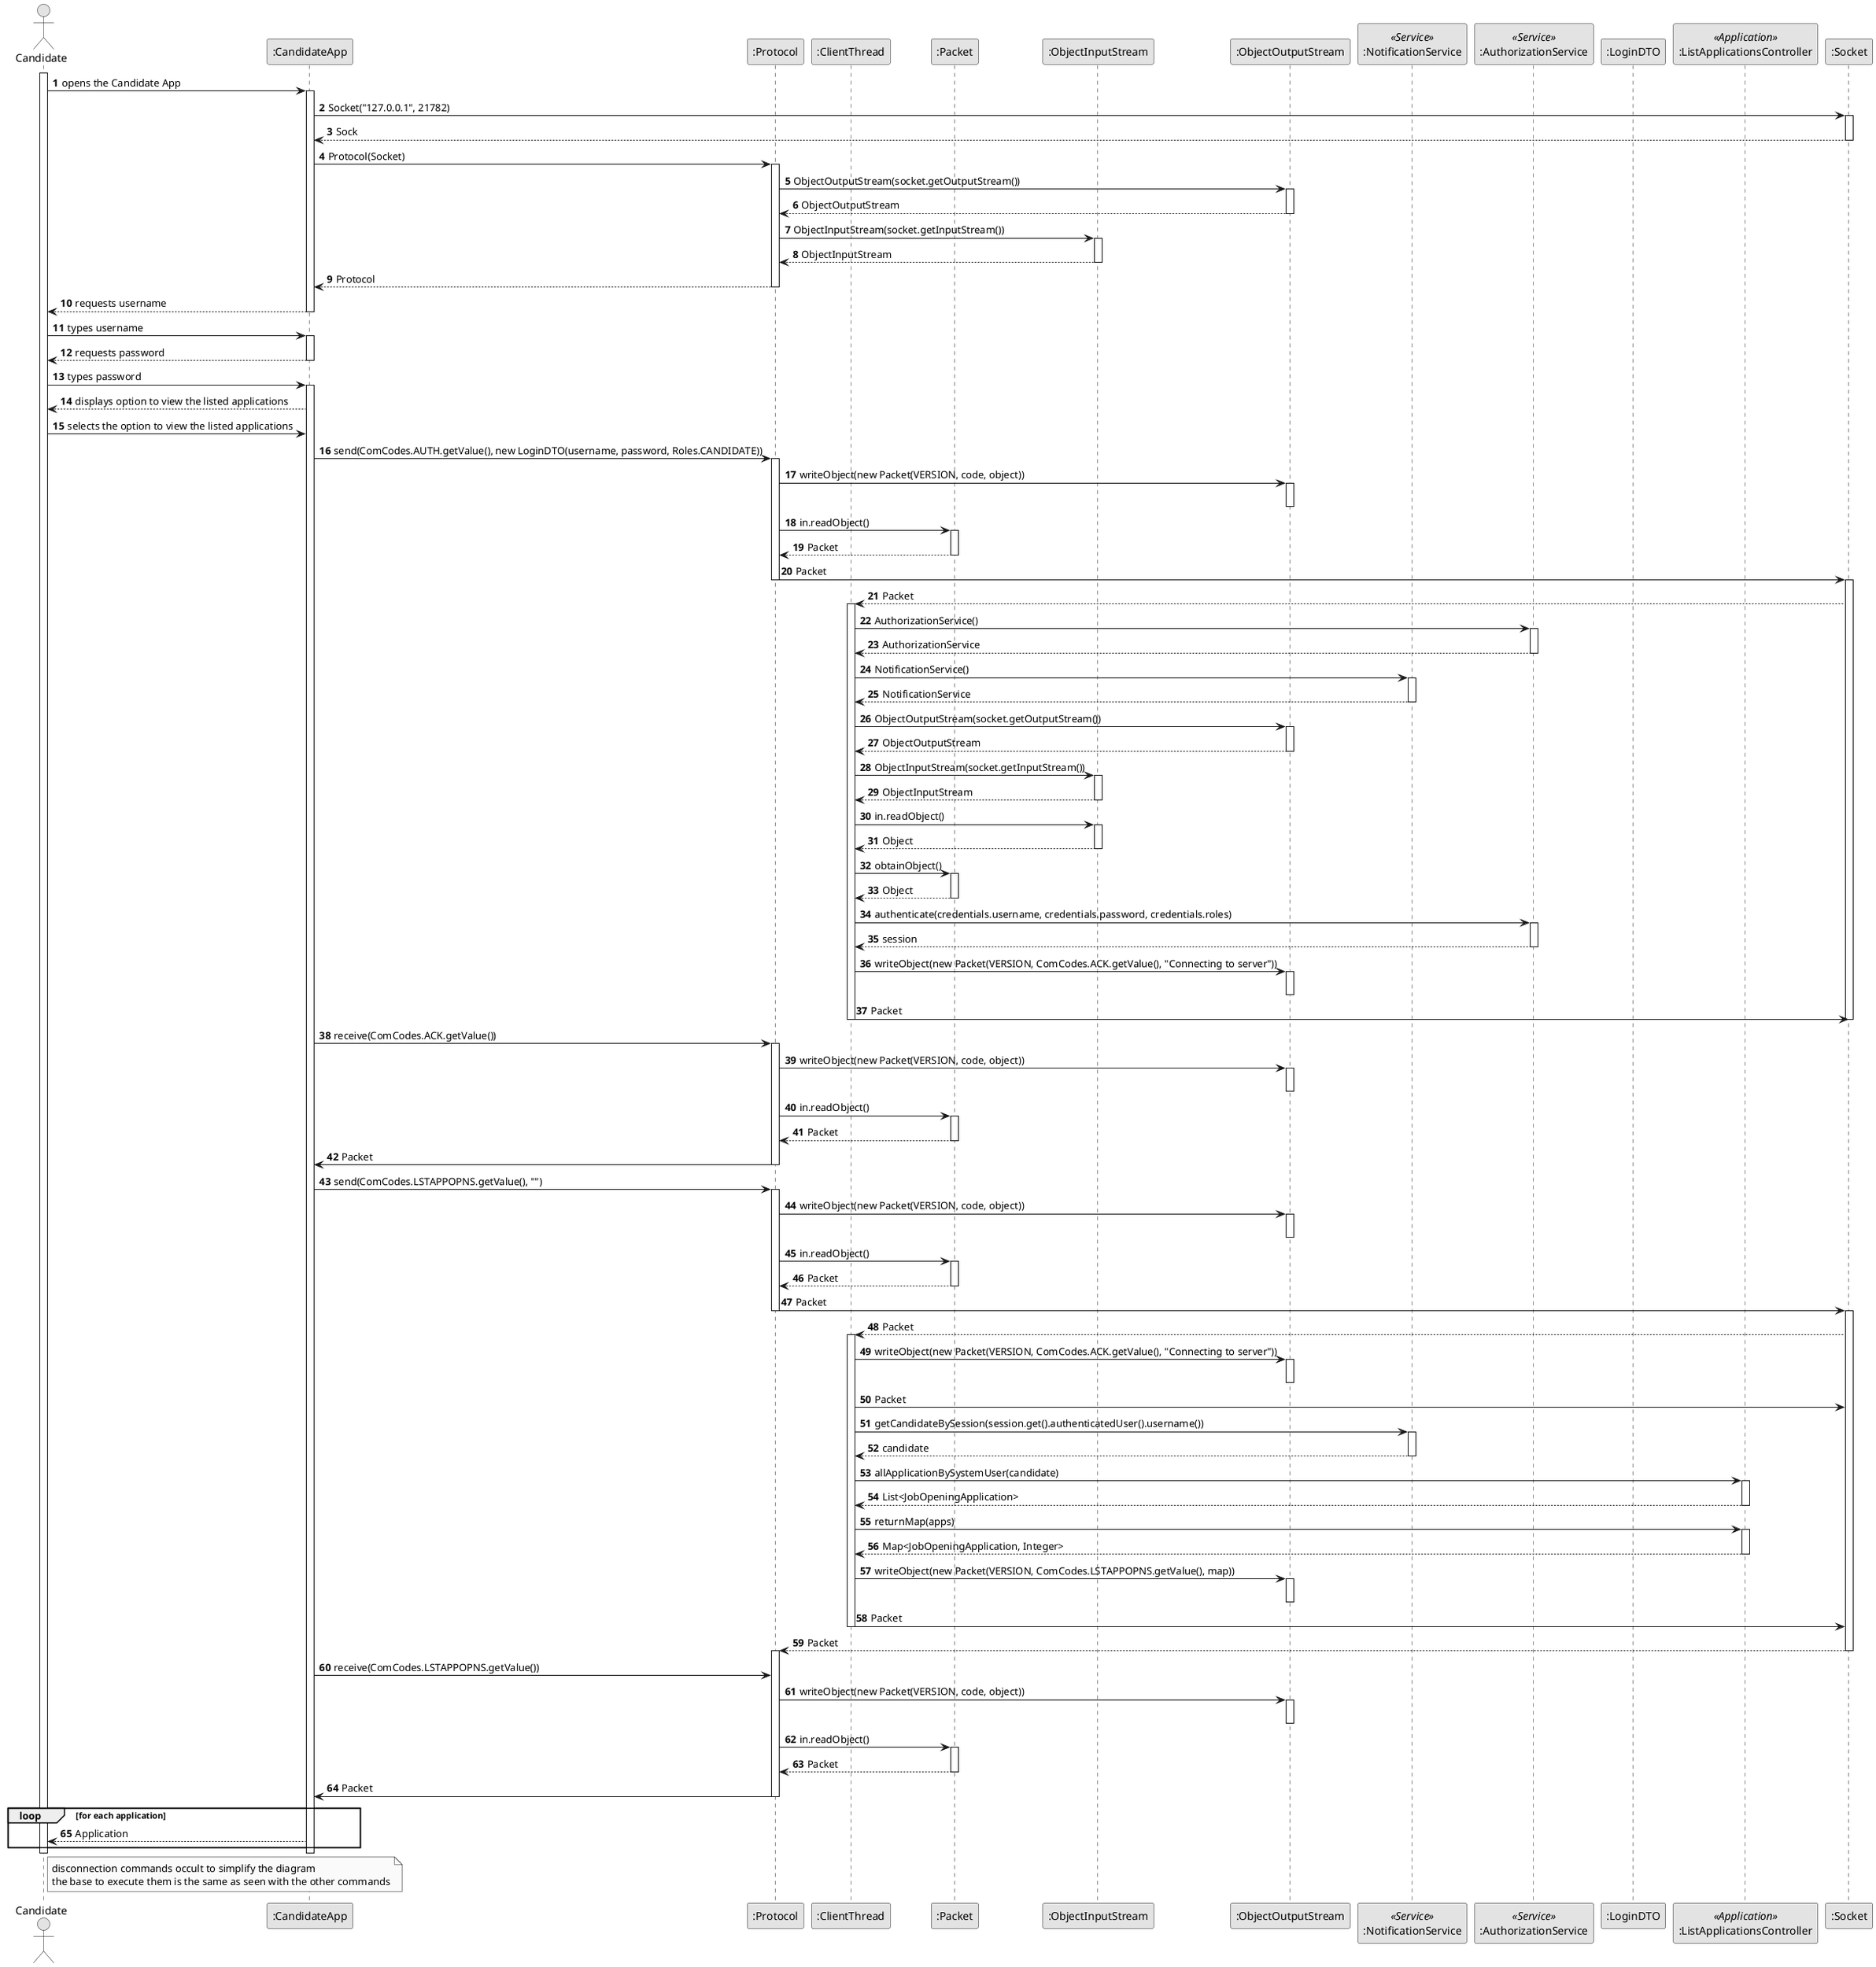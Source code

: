 @startuml
'https://plantuml.com/use-case-diagram
skinparam monochrome true
skinparam packageStyle rectangle
skinparam shadowing false
autonumber

actor "Candidate" as Can
participant ":CandidateApp" as CA
participant ":Protocol" as Pro
participant ":ClientThread" as CT
participant ":Packet" as Pkt
participant ":ObjectInputStream" as OIS
participant ":ObjectOutputStream" as OOS
participant ":NotificationService" as nSvc <<Service>>
participant ":AuthorizationService" as Auth <<Service>>
participant ":LoginDTO" as LDTO
participant ":ListApplicationsController" as LAC <<Application>>
participant ":Socket" as Sock

activate Can
Can -> CA: opens the Candidate App
activate CA
CA -> Sock: Socket("127.0.0.1", 21782)
activate Sock
Sock --> CA: Sock
deactivate Sock
CA -> Pro: Protocol(Socket)
activate Pro
Pro -> OOS: ObjectOutputStream(socket.getOutputStream())
activate OOS
OOS --> Pro: ObjectOutputStream
deactivate OOS
Pro -> OIS: ObjectInputStream(socket.getInputStream())
activate OIS
OIS --> Pro: ObjectInputStream
deactivate OIS
Pro --> CA: Protocol
deactivate Pro
CA --> Can: requests username
deactivate CA
Can -> CA: types username
activate CA
CA --> Can: requests password
deactivate CA
Can -> CA: types password

activate CA


CA --> Can: displays option to view the listed applications

Can -> CA: selects the option to view the listed applications



CA -> Pro:send(ComCodes.AUTH.getValue(), new LoginDTO(username, password, Roles.CANDIDATE))
activate Pro
Pro -> OOS: writeObject(new Packet(VERSION, code, object))
activate OOS
deactivate OOS
Pro -> Pkt: in.readObject()
activate Pkt
Pkt --> Pro: Packet
deactivate Pkt
Pro -> Sock: Packet
deactivate Pro
activate Sock
Sock --> CT: Packet
activate CT
CT -> Auth: AuthorizationService()
activate Auth
Auth --> CT: AuthorizationService
deactivate Auth
CT -> nSvc: NotificationService()
activate nSvc
nSvc --> CT: NotificationService
deactivate nSvc
CT -> OOS: ObjectOutputStream(socket.getOutputStream())
activate OOS
OOS --> CT: ObjectOutputStream
deactivate OOS
CT -> OIS: ObjectInputStream(socket.getInputStream())
activate OIS
OIS --> CT: ObjectInputStream
deactivate OIS
CT -> OIS: in.readObject()
activate OIS
OIS --> CT: Object
deactivate OIS
CT -> Pkt: obtainObject()
activate Pkt
Pkt --> CT: Object
deactivate Pkt
CT -> Auth: authenticate(credentials.username, credentials.password, credentials.roles)
activate Auth
Auth --> CT: session
deactivate Auth
CT -> OOS: writeObject(new Packet(VERSION, ComCodes.ACK.getValue(), "Connecting to server"))
activate OOS
deactivate OOS
CT -> Sock: Packet
deactivate CT
deactivate Sock
CA -> Pro: receive(ComCodes.ACK.getValue())
activate Pro
Pro -> OOS: writeObject(new Packet(VERSION, code, object))
activate OOS
deactivate OOS
Pro -> Pkt: in.readObject()
activate Pkt
Pkt --> Pro: Packet
deactivate Pkt
Pro -> CA: Packet
deactivate Pro
CA -> Pro: send(ComCodes.LSTAPPOPNS.getValue(), "")
activate Pro
Pro -> OOS: writeObject(new Packet(VERSION, code, object))
activate OOS
deactivate OOS
Pro -> Pkt: in.readObject()
activate Pkt
Pkt --> Pro: Packet
deactivate Pkt

Pro -> Sock: Packet
deactivate Pro

activate Sock
deactivate Pro
Sock --> CT: Packet
activate CT

CT -> OOS: writeObject(new Packet(VERSION, ComCodes.ACK.getValue(), "Connecting to server"))
activate OOS
deactivate OOS
CT -> Sock: Packet
CT -> nSvc: getCandidateBySession(session.get().authenticatedUser().username())
activate nSvc
nSvc --> CT: candidate
deactivate nSvc
CT -> LAC: allApplicationBySystemUser(candidate)
activate LAC
LAC --> CT: List<JobOpeningApplication>
deactivate LAC
CT -> LAC: returnMap(apps)
activate LAC
LAC --> CT: Map<JobOpeningApplication, Integer>
deactivate LAC
CT -> OOS: writeObject(new Packet(VERSION, ComCodes.LSTAPPOPNS.getValue(), map))
activate OOS
deactivate OOS
CT -> Sock: Packet
deactivate CT
Sock --> Pro: Packet
deactivate Sock
activate Pro

CA -> Pro: receive(ComCodes.LSTAPPOPNS.getValue())
Pro -> OOS: writeObject(new Packet(VERSION, code, object))
activate OOS
deactivate OOS
Pro -> Pkt: in.readObject()
activate Pkt
Pkt --> Pro: Packet
deactivate Pkt
Pro -> CA: Packet
deactivate Pro
loop for each application
CA --> Can: Application
end
deactivate CA
deactivate Sock
deactivate Can

note right of Can
disconnection commands occult to simplify the diagram
the base to execute them is the same as seen with the other commands
end note


@enduml